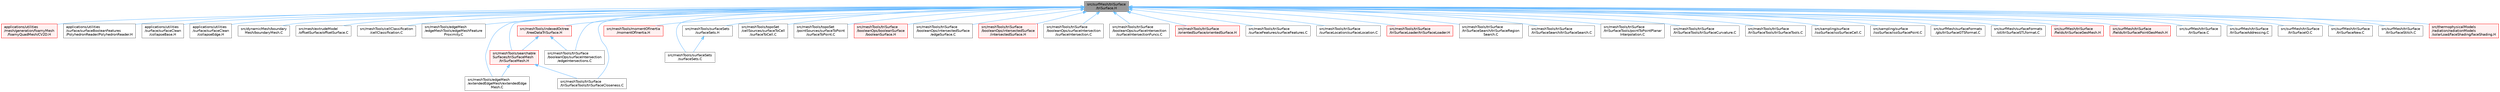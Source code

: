 digraph "src/surfMesh/triSurface/triSurface.H"
{
 // LATEX_PDF_SIZE
  bgcolor="transparent";
  edge [fontname=Helvetica,fontsize=10,labelfontname=Helvetica,labelfontsize=10];
  node [fontname=Helvetica,fontsize=10,shape=box,height=0.2,width=0.4];
  Node1 [id="Node000001",label="src/surfMesh/triSurface\l/triSurface.H",height=0.2,width=0.4,color="gray40", fillcolor="grey60", style="filled", fontcolor="black",tooltip=" "];
  Node1 -> Node2 [id="edge1_Node000001_Node000002",dir="back",color="steelblue1",style="solid",tooltip=" "];
  Node2 [id="Node000002",label="applications/utilities\l/mesh/generation/foamyMesh\l/foamyQuadMesh/CV2D.H",height=0.2,width=0.4,color="red", fillcolor="#FFF0F0", style="filled",URL="$CV2D_8H.html",tooltip=" "];
  Node1 -> Node4 [id="edge2_Node000001_Node000004",dir="back",color="steelblue1",style="solid",tooltip=" "];
  Node4 [id="Node000004",label="applications/utilities\l/surface/surfaceBooleanFeatures\l/PolyhedronReader/PolyhedronReader.H",height=0.2,width=0.4,color="grey40", fillcolor="white", style="filled",URL="$PolyhedronReader_8H.html",tooltip=" "];
  Node1 -> Node5 [id="edge3_Node000001_Node000005",dir="back",color="steelblue1",style="solid",tooltip=" "];
  Node5 [id="Node000005",label="applications/utilities\l/surface/surfaceClean\l/collapseBase.H",height=0.2,width=0.4,color="grey40", fillcolor="white", style="filled",URL="$collapseBase_8H.html",tooltip="Routines collapse sliver triangles by splitting the base edge."];
  Node1 -> Node6 [id="edge4_Node000001_Node000006",dir="back",color="steelblue1",style="solid",tooltip=" "];
  Node6 [id="Node000006",label="applications/utilities\l/surface/surfaceClean\l/collapseEdge.H",height=0.2,width=0.4,color="grey40", fillcolor="white", style="filled",URL="$collapseEdge_8H.html",tooltip="Routines to collapse small edges."];
  Node1 -> Node7 [id="edge5_Node000001_Node000007",dir="back",color="steelblue1",style="solid",tooltip=" "];
  Node7 [id="Node000007",label="src/dynamicMesh/boundary\lMesh/boundaryMesh.C",height=0.2,width=0.4,color="grey40", fillcolor="white", style="filled",URL="$boundaryMesh_8C.html",tooltip=" "];
  Node1 -> Node8 [id="edge6_Node000001_Node000008",dir="back",color="steelblue1",style="solid",tooltip=" "];
  Node8 [id="Node000008",label="src/mesh/extrudeModel\l/offsetSurface/offsetSurface.C",height=0.2,width=0.4,color="grey40", fillcolor="white", style="filled",URL="$offsetSurface_8C.html",tooltip=" "];
  Node1 -> Node9 [id="edge7_Node000001_Node000009",dir="back",color="steelblue1",style="solid",tooltip=" "];
  Node9 [id="Node000009",label="src/meshTools/cellClassification\l/cellClassification.C",height=0.2,width=0.4,color="grey40", fillcolor="white", style="filled",URL="$cellClassification_8C.html",tooltip=" "];
  Node1 -> Node10 [id="edge8_Node000001_Node000010",dir="back",color="steelblue1",style="solid",tooltip=" "];
  Node10 [id="Node000010",label="src/meshTools/edgeMesh\l/edgeMeshTools/edgeMeshFeature\lProximity.C",height=0.2,width=0.4,color="grey40", fillcolor="white", style="filled",URL="$edgeMeshFeatureProximity_8C.html",tooltip=" "];
  Node1 -> Node11 [id="edge9_Node000001_Node000011",dir="back",color="steelblue1",style="solid",tooltip=" "];
  Node11 [id="Node000011",label="src/meshTools/edgeMesh\l/extendedEdgeMesh/extendedEdge\lMesh.C",height=0.2,width=0.4,color="grey40", fillcolor="white", style="filled",URL="$extendedEdgeMesh_8C.html",tooltip=" "];
  Node1 -> Node12 [id="edge10_Node000001_Node000012",dir="back",color="steelblue1",style="solid",tooltip=" "];
  Node12 [id="Node000012",label="src/meshTools/indexedOctree\l/treeDataTriSurface.H",height=0.2,width=0.4,color="red", fillcolor="#FFF0F0", style="filled",URL="$treeDataTriSurface_8H.html",tooltip=" "];
  Node12 -> Node14 [id="edge11_Node000012_Node000014",dir="back",color="steelblue1",style="solid",tooltip=" "];
  Node14 [id="Node000014",label="src/meshTools/searchable\lSurfaces/triSurfaceMesh\l/triSurfaceMesh.H",height=0.2,width=0.4,color="red", fillcolor="#FFF0F0", style="filled",URL="$triSurfaceMesh_8H.html",tooltip=" "];
  Node14 -> Node11 [id="edge12_Node000014_Node000011",dir="back",color="steelblue1",style="solid",tooltip=" "];
  Node14 -> Node27 [id="edge13_Node000014_Node000027",dir="back",color="steelblue1",style="solid",tooltip=" "];
  Node27 [id="Node000027",label="src/meshTools/triSurface\l/triSurfaceTools/triSurfaceCloseness.C",height=0.2,width=0.4,color="grey40", fillcolor="white", style="filled",URL="$triSurfaceCloseness_8C.html",tooltip=" "];
  Node12 -> Node48 [id="edge14_Node000012_Node000048",dir="back",color="steelblue1",style="solid",tooltip=" "];
  Node48 [id="Node000048",label="src/meshTools/triSurface\l/booleanOps/surfaceIntersection\l/edgeIntersections.C",height=0.2,width=0.4,color="grey40", fillcolor="white", style="filled",URL="$edgeIntersections_8C.html",tooltip=" "];
  Node1 -> Node61 [id="edge15_Node000001_Node000061",dir="back",color="steelblue1",style="solid",tooltip=" "];
  Node61 [id="Node000061",label="src/meshTools/momentOfInertia\l/momentOfInertia.H",height=0.2,width=0.4,color="red", fillcolor="#FFF0F0", style="filled",URL="$momentOfInertia_8H.html",tooltip=" "];
  Node1 -> Node14 [id="edge16_Node000001_Node000014",dir="back",color="steelblue1",style="solid",tooltip=" "];
  Node1 -> Node50 [id="edge17_Node000001_Node000050",dir="back",color="steelblue1",style="solid",tooltip=" "];
  Node50 [id="Node000050",label="src/meshTools/surfaceSets\l/surfaceSets.C",height=0.2,width=0.4,color="grey40", fillcolor="white", style="filled",URL="$surfaceSets_8C.html",tooltip=" "];
  Node1 -> Node51 [id="edge18_Node000001_Node000051",dir="back",color="steelblue1",style="solid",tooltip=" "];
  Node51 [id="Node000051",label="src/meshTools/surfaceSets\l/surfaceSets.H",height=0.2,width=0.4,color="grey40", fillcolor="white", style="filled",URL="$surfaceSets_8H.html",tooltip=" "];
  Node51 -> Node50 [id="edge19_Node000051_Node000050",dir="back",color="steelblue1",style="solid",tooltip=" "];
  Node1 -> Node52 [id="edge20_Node000001_Node000052",dir="back",color="steelblue1",style="solid",tooltip=" "];
  Node52 [id="Node000052",label="src/meshTools/topoSet\l/cellSources/surfaceToCell\l/surfaceToCell.C",height=0.2,width=0.4,color="grey40", fillcolor="white", style="filled",URL="$surfaceToCell_8C.html",tooltip=" "];
  Node1 -> Node53 [id="edge21_Node000001_Node000053",dir="back",color="steelblue1",style="solid",tooltip=" "];
  Node53 [id="Node000053",label="src/meshTools/topoSet\l/pointSources/surfaceToPoint\l/surfaceToPoint.C",height=0.2,width=0.4,color="grey40", fillcolor="white", style="filled",URL="$surfaceToPoint_8C.html",tooltip=" "];
  Node1 -> Node64 [id="edge22_Node000001_Node000064",dir="back",color="steelblue1",style="solid",tooltip=" "];
  Node64 [id="Node000064",label="src/meshTools/triSurface\l/booleanOps/booleanSurface\l/booleanSurface.H",height=0.2,width=0.4,color="red", fillcolor="#FFF0F0", style="filled",URL="$booleanSurface_8H.html",tooltip=" "];
  Node1 -> Node65 [id="edge23_Node000001_Node000065",dir="back",color="steelblue1",style="solid",tooltip=" "];
  Node65 [id="Node000065",label="src/meshTools/triSurface\l/booleanOps/intersectedSurface\l/edgeSurface.C",height=0.2,width=0.4,color="grey40", fillcolor="white", style="filled",URL="$edgeSurface_8C.html",tooltip=" "];
  Node1 -> Node66 [id="edge24_Node000001_Node000066",dir="back",color="steelblue1",style="solid",tooltip=" "];
  Node66 [id="Node000066",label="src/meshTools/triSurface\l/booleanOps/intersectedSurface\l/intersectedSurface.H",height=0.2,width=0.4,color="red", fillcolor="#FFF0F0", style="filled",URL="$intersectedSurface_8H.html",tooltip=" "];
  Node1 -> Node48 [id="edge25_Node000001_Node000048",dir="back",color="steelblue1",style="solid",tooltip=" "];
  Node1 -> Node55 [id="edge26_Node000001_Node000055",dir="back",color="steelblue1",style="solid",tooltip=" "];
  Node55 [id="Node000055",label="src/meshTools/triSurface\l/booleanOps/surfaceIntersection\l/surfaceIntersection.C",height=0.2,width=0.4,color="grey40", fillcolor="white", style="filled",URL="$surfaceIntersection_8C.html",tooltip=" "];
  Node1 -> Node56 [id="edge27_Node000001_Node000056",dir="back",color="steelblue1",style="solid",tooltip=" "];
  Node56 [id="Node000056",label="src/meshTools/triSurface\l/booleanOps/surfaceIntersection\l/surfaceIntersectionFuncs.C",height=0.2,width=0.4,color="grey40", fillcolor="white", style="filled",URL="$surfaceIntersectionFuncs_8C.html",tooltip=" "];
  Node1 -> Node68 [id="edge28_Node000001_Node000068",dir="back",color="steelblue1",style="solid",tooltip=" "];
  Node68 [id="Node000068",label="src/meshTools/triSurface\l/orientedSurface/orientedSurface.H",height=0.2,width=0.4,color="red", fillcolor="#FFF0F0", style="filled",URL="$orientedSurface_8H.html",tooltip=" "];
  Node1 -> Node73 [id="edge29_Node000001_Node000073",dir="back",color="steelblue1",style="solid",tooltip=" "];
  Node73 [id="Node000073",label="src/meshTools/triSurface\l/surfaceFeatures/surfaceFeatures.C",height=0.2,width=0.4,color="grey40", fillcolor="white", style="filled",URL="$surfaceFeatures_8C.html",tooltip=" "];
  Node1 -> Node74 [id="edge30_Node000001_Node000074",dir="back",color="steelblue1",style="solid",tooltip=" "];
  Node74 [id="Node000074",label="src/meshTools/triSurface\l/surfaceLocation/surfaceLocation.C",height=0.2,width=0.4,color="grey40", fillcolor="white", style="filled",URL="$surfaceLocation_8C.html",tooltip=" "];
  Node1 -> Node75 [id="edge31_Node000001_Node000075",dir="back",color="steelblue1",style="solid",tooltip=" "];
  Node75 [id="Node000075",label="src/meshTools/triSurface\l/triSurfaceLoader/triSurfaceLoader.H",height=0.2,width=0.4,color="red", fillcolor="#FFF0F0", style="filled",URL="$triSurfaceLoader_8H.html",tooltip=" "];
  Node1 -> Node59 [id="edge32_Node000001_Node000059",dir="back",color="steelblue1",style="solid",tooltip=" "];
  Node59 [id="Node000059",label="src/meshTools/triSurface\l/triSurfaceSearch/triSurfaceRegion\lSearch.C",height=0.2,width=0.4,color="grey40", fillcolor="white", style="filled",URL="$triSurfaceRegionSearch_8C.html",tooltip=" "];
  Node1 -> Node60 [id="edge33_Node000001_Node000060",dir="back",color="steelblue1",style="solid",tooltip=" "];
  Node60 [id="Node000060",label="src/meshTools/triSurface\l/triSurfaceSearch/triSurfaceSearch.C",height=0.2,width=0.4,color="grey40", fillcolor="white", style="filled",URL="$triSurfaceSearch_8C.html",tooltip=" "];
  Node1 -> Node77 [id="edge34_Node000001_Node000077",dir="back",color="steelblue1",style="solid",tooltip=" "];
  Node77 [id="Node000077",label="src/meshTools/triSurface\l/triSurfaceTools/pointToPointPlanar\lInterpolation.C",height=0.2,width=0.4,color="grey40", fillcolor="white", style="filled",URL="$pointToPointPlanarInterpolation_8C.html",tooltip=" "];
  Node1 -> Node27 [id="edge35_Node000001_Node000027",dir="back",color="steelblue1",style="solid",tooltip=" "];
  Node1 -> Node78 [id="edge36_Node000001_Node000078",dir="back",color="steelblue1",style="solid",tooltip=" "];
  Node78 [id="Node000078",label="src/meshTools/triSurface\l/triSurfaceTools/triSurfaceCurvature.C",height=0.2,width=0.4,color="grey40", fillcolor="white", style="filled",URL="$triSurfaceCurvature_8C.html",tooltip=" "];
  Node1 -> Node79 [id="edge37_Node000001_Node000079",dir="back",color="steelblue1",style="solid",tooltip=" "];
  Node79 [id="Node000079",label="src/meshTools/triSurface\l/triSurfaceTools/triSurfaceTools.C",height=0.2,width=0.4,color="grey40", fillcolor="white", style="filled",URL="$triSurfaceTools_8C.html",tooltip=" "];
  Node1 -> Node80 [id="edge38_Node000001_Node000080",dir="back",color="steelblue1",style="solid",tooltip=" "];
  Node80 [id="Node000080",label="src/sampling/surface\l/isoSurface/isoSurfaceCell.C",height=0.2,width=0.4,color="grey40", fillcolor="white", style="filled",URL="$isoSurfaceCell_8C.html",tooltip=" "];
  Node1 -> Node81 [id="edge39_Node000001_Node000081",dir="back",color="steelblue1",style="solid",tooltip=" "];
  Node81 [id="Node000081",label="src/sampling/surface\l/isoSurface/isoSurfacePoint.C",height=0.2,width=0.4,color="grey40", fillcolor="white", style="filled",URL="$isoSurfacePoint_8C.html",tooltip=" "];
  Node1 -> Node82 [id="edge40_Node000001_Node000082",dir="back",color="steelblue1",style="solid",tooltip=" "];
  Node82 [id="Node000082",label="src/surfMesh/surfaceFormats\l/gts/triSurfaceGTSformat.C",height=0.2,width=0.4,color="grey40", fillcolor="white", style="filled",URL="$triSurfaceGTSformat_8C.html",tooltip=" "];
  Node1 -> Node83 [id="edge41_Node000001_Node000083",dir="back",color="steelblue1",style="solid",tooltip=" "];
  Node83 [id="Node000083",label="src/surfMesh/surfaceFormats\l/stl/triSurfaceSTLformat.C",height=0.2,width=0.4,color="grey40", fillcolor="white", style="filled",URL="$triSurfaceSTLformat_8C.html",tooltip=" "];
  Node1 -> Node84 [id="edge42_Node000001_Node000084",dir="back",color="steelblue1",style="solid",tooltip=" "];
  Node84 [id="Node000084",label="src/surfMesh/triSurface\l/fields/triSurfaceGeoMesh.H",height=0.2,width=0.4,color="red", fillcolor="#FFF0F0", style="filled",URL="$triSurfaceGeoMesh_8H.html",tooltip=" "];
  Node1 -> Node100 [id="edge43_Node000001_Node000100",dir="back",color="steelblue1",style="solid",tooltip=" "];
  Node100 [id="Node000100",label="src/surfMesh/triSurface\l/fields/triSurfacePointGeoMesh.H",height=0.2,width=0.4,color="red", fillcolor="#FFF0F0", style="filled",URL="$triSurfacePointGeoMesh_8H.html",tooltip=" "];
  Node1 -> Node101 [id="edge44_Node000001_Node000101",dir="back",color="steelblue1",style="solid",tooltip=" "];
  Node101 [id="Node000101",label="src/surfMesh/triSurface\l/triSurface.C",height=0.2,width=0.4,color="grey40", fillcolor="white", style="filled",URL="$triSurface_8C.html",tooltip=" "];
  Node1 -> Node102 [id="edge45_Node000001_Node000102",dir="back",color="steelblue1",style="solid",tooltip=" "];
  Node102 [id="Node000102",label="src/surfMesh/triSurface\l/triSurfaceAddressing.C",height=0.2,width=0.4,color="grey40", fillcolor="white", style="filled",URL="$triSurfaceAddressing_8C.html",tooltip="Contains fix for PrimitivePatch addressing (which doesn't work if surface is non-manifold)...."];
  Node1 -> Node103 [id="edge46_Node000001_Node000103",dir="back",color="steelblue1",style="solid",tooltip=" "];
  Node103 [id="Node000103",label="src/surfMesh/triSurface\l/triSurfaceIO.C",height=0.2,width=0.4,color="grey40", fillcolor="white", style="filled",URL="$triSurfaceIO_8C.html",tooltip=" "];
  Node1 -> Node104 [id="edge47_Node000001_Node000104",dir="back",color="steelblue1",style="solid",tooltip=" "];
  Node104 [id="Node000104",label="src/surfMesh/triSurface\l/triSurfaceNew.C",height=0.2,width=0.4,color="grey40", fillcolor="white", style="filled",URL="$triSurfaceNew_8C.html",tooltip=" "];
  Node1 -> Node105 [id="edge48_Node000001_Node000105",dir="back",color="steelblue1",style="solid",tooltip=" "];
  Node105 [id="Node000105",label="src/surfMesh/triSurface\l/triSurfaceStitch.C",height=0.2,width=0.4,color="grey40", fillcolor="white", style="filled",URL="$triSurfaceStitch_8C.html",tooltip=" "];
  Node1 -> Node106 [id="edge49_Node000001_Node000106",dir="back",color="steelblue1",style="solid",tooltip=" "];
  Node106 [id="Node000106",label="src/thermophysicalModels\l/radiation/radiationModels\l/solarLoad/faceShading/faceShading.H",height=0.2,width=0.4,color="red", fillcolor="#FFF0F0", style="filled",URL="$faceShading_8H.html",tooltip=" "];
}
